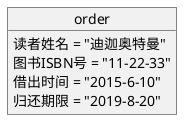 @startuml

object order {
	 	读者姓名 = "迪迦奥特曼"
	 	图书ISBN号 = "11-22-33"
	 	借出时间 = "2015-6-10"
	 	归还期限 = "2019-8-20"
}


@endumlml
